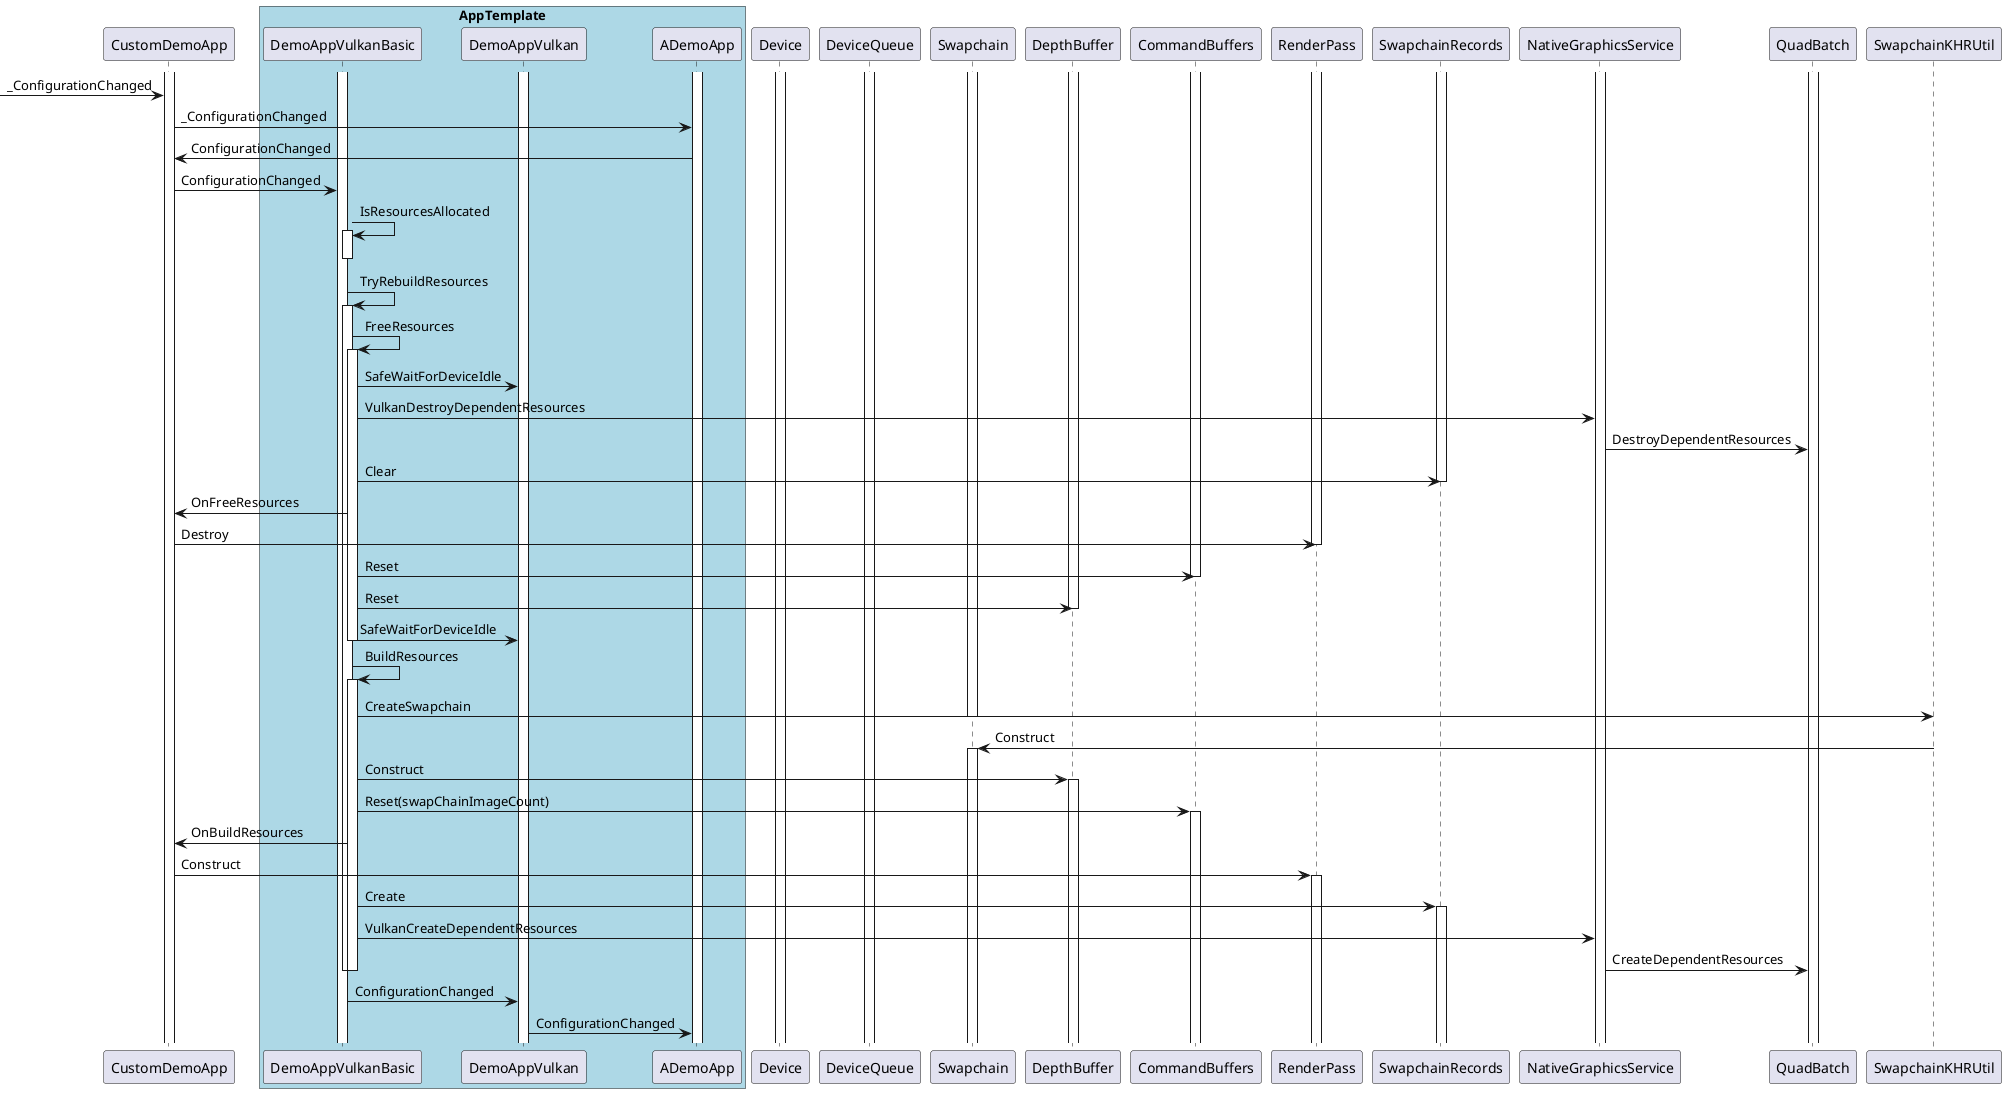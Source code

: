 @startuml VulkanDemoAppBasic Resize Flow

activate CustomDemoApp
activate DemoAppVulkanBasic
activate DemoAppVulkan
activate ADemoApp

box "AppTemplate" #LightBlue
    participant DemoAppVulkanBasic
    participant DemoAppVulkan
    participant ADemoApp
end box

activate Device
activate DeviceQueue
activate Swapchain
activate DepthBuffer
activate CommandBuffers
activate RenderPass
activate SwapchainRecords
activate NativeGraphicsService
activate QuadBatch

->CustomDemoApp: _ConfigurationChanged
CustomDemoApp->ADemoApp: _ConfigurationChanged
ADemoApp->CustomDemoApp: ConfigurationChanged
CustomDemoApp->DemoAppVulkanBasic: ConfigurationChanged
DemoAppVulkanBasic->DemoAppVulkanBasic++: IsResourcesAllocated
deactivate DemoAppVulkanBasic
DemoAppVulkanBasic->DemoAppVulkanBasic++: TryRebuildResources
DemoAppVulkanBasic->DemoAppVulkanBasic++: FreeResources
DemoAppVulkanBasic->DemoAppVulkan: SafeWaitForDeviceIdle
DemoAppVulkanBasic->NativeGraphicsService: VulkanDestroyDependentResources
NativeGraphicsService->QuadBatch: DestroyDependentResources
DemoAppVulkanBasic->SwapchainRecords: Clear
deactivate SwapchainRecords
DemoAppVulkanBasic->CustomDemoApp: OnFreeResources
CustomDemoApp->RenderPass: Destroy
deactivate RenderPass
DemoAppVulkanBasic->CommandBuffers: Reset
deactivate CommandBuffers
DemoAppVulkanBasic->DepthBuffer: Reset
deactivate DepthBuffer
DemoAppVulkanBasic->DemoAppVulkan: SafeWaitForDeviceIdle
deactivate DemoAppVulkanBasic
DemoAppVulkanBasic->DemoAppVulkanBasic++: BuildResources
DemoAppVulkanBasic->SwapchainKHRUtil: CreateSwapchain
deactivate Swapchain
SwapchainKHRUtil->Swapchain++: Construct
DemoAppVulkanBasic->DepthBuffer++: Construct
DemoAppVulkanBasic->CommandBuffers++: Reset(swapChainImageCount)
DemoAppVulkanBasic->CustomDemoApp: OnBuildResources
CustomDemoApp->RenderPass++: Construct
DemoAppVulkanBasic->SwapchainRecords++: Create
DemoAppVulkanBasic->NativeGraphicsService: VulkanCreateDependentResources
NativeGraphicsService->QuadBatch: CreateDependentResources
deactivate DemoAppVulkanBasic
deactivate DemoAppVulkanBasic
DemoAppVulkanBasic->DemoAppVulkan: ConfigurationChanged
DemoAppVulkan->ADemoApp: ConfigurationChanged

@enduml

